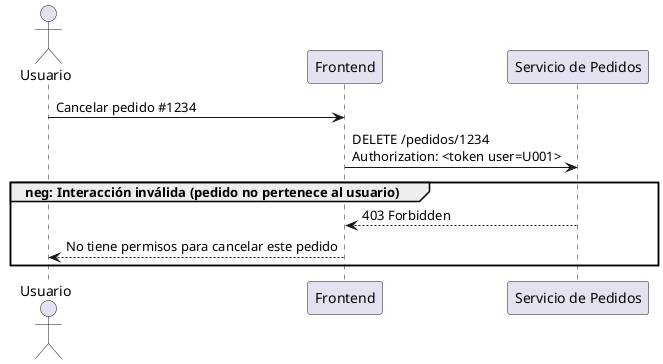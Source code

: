 @startuml
actor Usuario
participant "Frontend" as FE
participant "Servicio de Pedidos" as Pedidos

Usuario -> FE : Cancelar pedido #1234
FE -> Pedidos : DELETE /pedidos/1234\nAuthorization: <token user=U001>

group neg: Interacción inválida (pedido no pertenece al usuario)
  Pedidos --> FE : 403 Forbidden
  FE --> Usuario : No tiene permisos para cancelar este pedido
end
@enduml

